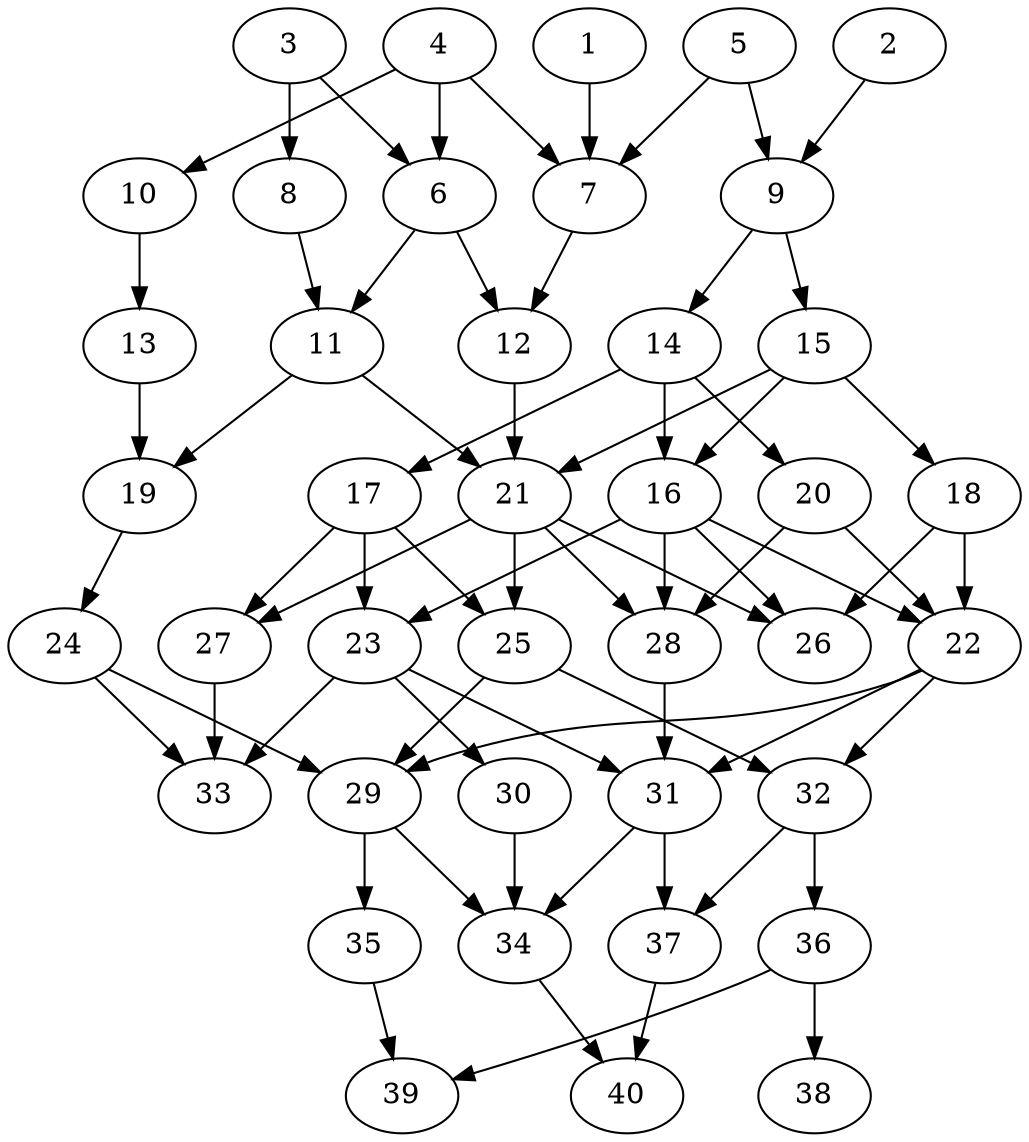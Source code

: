 // DAG automatically generated by daggen at Thu Oct  3 14:06:49 2019
// ./daggen --dot -n 40 --ccr 0.3 --fat 0.5 --regular 0.7 --density 0.5 --mindata 5242880 --maxdata 52428800 
digraph G {
  1 [size="147083947", alpha="0.17", expect_size="44125184"] 
  1 -> 7 [size ="44125184"]
  2 [size="29538987", alpha="0.03", expect_size="8861696"] 
  2 -> 9 [size ="8861696"]
  3 [size="24613547", alpha="0.13", expect_size="7384064"] 
  3 -> 6 [size ="7384064"]
  3 -> 8 [size ="7384064"]
  4 [size="109776213", alpha="0.02", expect_size="32932864"] 
  4 -> 6 [size ="32932864"]
  4 -> 7 [size ="32932864"]
  4 -> 10 [size ="32932864"]
  5 [size="130027520", alpha="0.05", expect_size="39008256"] 
  5 -> 7 [size ="39008256"]
  5 -> 9 [size ="39008256"]
  6 [size="76288000", alpha="0.18", expect_size="22886400"] 
  6 -> 11 [size ="22886400"]
  6 -> 12 [size ="22886400"]
  7 [size="132567040", alpha="0.14", expect_size="39770112"] 
  7 -> 12 [size ="39770112"]
  8 [size="148893013", alpha="0.19", expect_size="44667904"] 
  8 -> 11 [size ="44667904"]
  9 [size="64768000", alpha="0.11", expect_size="19430400"] 
  9 -> 14 [size ="19430400"]
  9 -> 15 [size ="19430400"]
  10 [size="62798507", alpha="0.15", expect_size="18839552"] 
  10 -> 13 [size ="18839552"]
  11 [size="90057387", alpha="0.17", expect_size="27017216"] 
  11 -> 19 [size ="27017216"]
  11 -> 21 [size ="27017216"]
  12 [size="62917973", alpha="0.03", expect_size="18875392"] 
  12 -> 21 [size ="18875392"]
  13 [size="83783680", alpha="0.08", expect_size="25135104"] 
  13 -> 19 [size ="25135104"]
  14 [size="28460373", alpha="0.02", expect_size="8538112"] 
  14 -> 16 [size ="8538112"]
  14 -> 17 [size ="8538112"]
  14 -> 20 [size ="8538112"]
  15 [size="42810027", alpha="0.02", expect_size="12843008"] 
  15 -> 16 [size ="12843008"]
  15 -> 18 [size ="12843008"]
  15 -> 21 [size ="12843008"]
  16 [size="79329280", alpha="0.19", expect_size="23798784"] 
  16 -> 22 [size ="23798784"]
  16 -> 23 [size ="23798784"]
  16 -> 26 [size ="23798784"]
  16 -> 28 [size ="23798784"]
  17 [size="64037547", alpha="0.05", expect_size="19211264"] 
  17 -> 23 [size ="19211264"]
  17 -> 25 [size ="19211264"]
  17 -> 27 [size ="19211264"]
  18 [size="19247787", alpha="0.20", expect_size="5774336"] 
  18 -> 22 [size ="5774336"]
  18 -> 26 [size ="5774336"]
  19 [size="170850987", alpha="0.04", expect_size="51255296"] 
  19 -> 24 [size ="51255296"]
  20 [size="96290133", alpha="0.14", expect_size="28887040"] 
  20 -> 22 [size ="28887040"]
  20 -> 28 [size ="28887040"]
  21 [size="54606507", alpha="0.20", expect_size="16381952"] 
  21 -> 25 [size ="16381952"]
  21 -> 26 [size ="16381952"]
  21 -> 27 [size ="16381952"]
  21 -> 28 [size ="16381952"]
  22 [size="32832853", alpha="0.07", expect_size="9849856"] 
  22 -> 29 [size ="9849856"]
  22 -> 31 [size ="9849856"]
  22 -> 32 [size ="9849856"]
  23 [size="57675093", alpha="0.15", expect_size="17302528"] 
  23 -> 30 [size ="17302528"]
  23 -> 31 [size ="17302528"]
  23 -> 33 [size ="17302528"]
  24 [size="117032960", alpha="0.15", expect_size="35109888"] 
  24 -> 29 [size ="35109888"]
  24 -> 33 [size ="35109888"]
  25 [size="131860480", alpha="0.10", expect_size="39558144"] 
  25 -> 29 [size ="39558144"]
  25 -> 32 [size ="39558144"]
  26 [size="145930240", alpha="0.11", expect_size="43779072"] 
  27 [size="141991253", alpha="0.08", expect_size="42597376"] 
  27 -> 33 [size ="42597376"]
  28 [size="24555520", alpha="0.01", expect_size="7366656"] 
  28 -> 31 [size ="7366656"]
  29 [size="23098027", alpha="0.00", expect_size="6929408"] 
  29 -> 34 [size ="6929408"]
  29 -> 35 [size ="6929408"]
  30 [size="56637440", alpha="0.05", expect_size="16991232"] 
  30 -> 34 [size ="16991232"]
  31 [size="163993600", alpha="0.19", expect_size="49198080"] 
  31 -> 34 [size ="49198080"]
  31 -> 37 [size ="49198080"]
  32 [size="160208213", alpha="0.19", expect_size="48062464"] 
  32 -> 36 [size ="48062464"]
  32 -> 37 [size ="48062464"]
  33 [size="57344000", alpha="0.08", expect_size="17203200"] 
  34 [size="19824640", alpha="0.18", expect_size="5947392"] 
  34 -> 40 [size ="5947392"]
  35 [size="139950080", alpha="0.11", expect_size="41985024"] 
  35 -> 39 [size ="41985024"]
  36 [size="58419200", alpha="0.12", expect_size="17525760"] 
  36 -> 38 [size ="17525760"]
  36 -> 39 [size ="17525760"]
  37 [size="148616533", alpha="0.18", expect_size="44584960"] 
  37 -> 40 [size ="44584960"]
  38 [size="53780480", alpha="0.05", expect_size="16134144"] 
  39 [size="62610773", alpha="0.12", expect_size="18783232"] 
  40 [size="65116160", alpha="0.08", expect_size="19534848"] 
}
